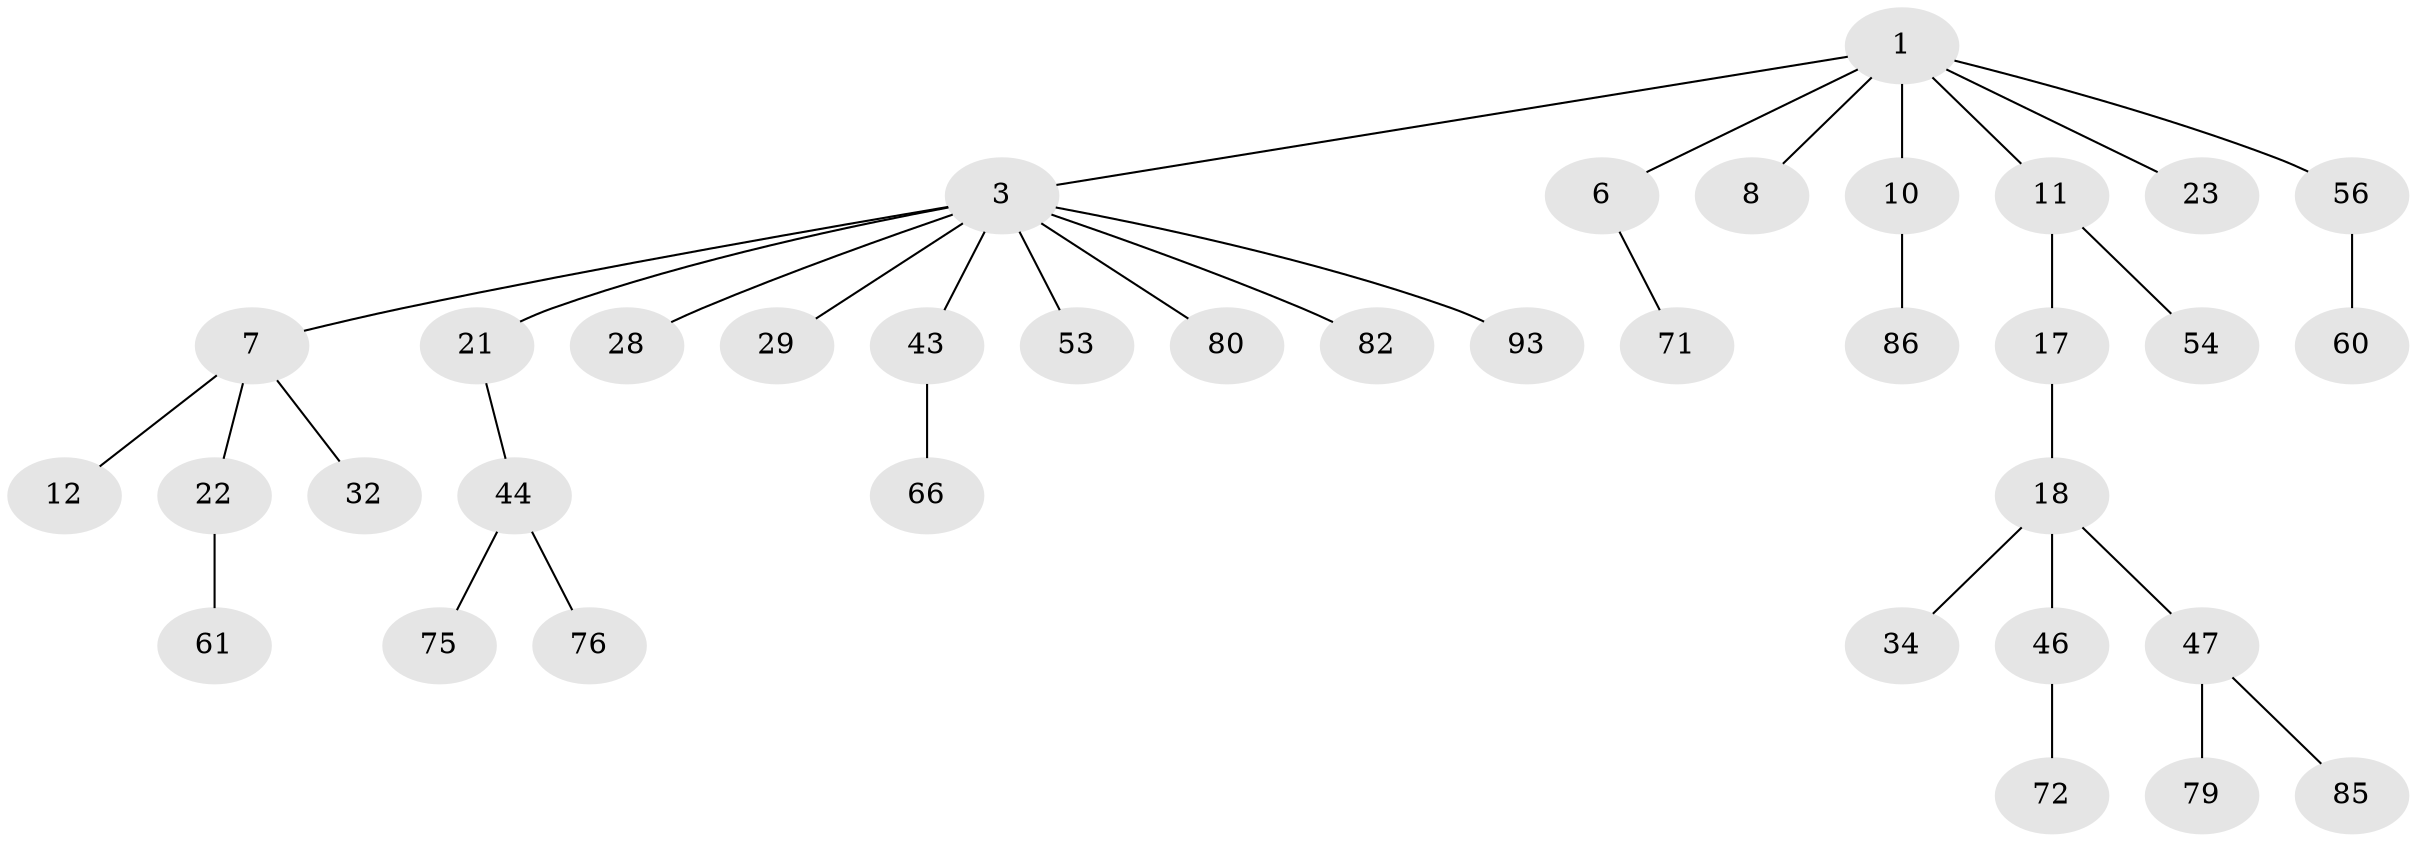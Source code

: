 // original degree distribution, {4: 0.07526881720430108, 5: 0.06451612903225806, 2: 0.25806451612903225, 3: 0.11827956989247312, 1: 0.4838709677419355}
// Generated by graph-tools (version 1.1) at 2025/19/03/04/25 18:19:17]
// undirected, 37 vertices, 36 edges
graph export_dot {
graph [start="1"]
  node [color=gray90,style=filled];
  1 [super="+2"];
  3 [super="+5+4"];
  6 [super="+24+35"];
  7 [super="+30+14"];
  8 [super="+38+36"];
  10;
  11 [super="+15+52"];
  12;
  17 [super="+89+64"];
  18 [super="+19"];
  21 [super="+42+33+49"];
  22 [super="+40+31"];
  23 [super="+26+57+25"];
  28 [super="+62"];
  29;
  32 [super="+78"];
  34;
  43 [super="+63"];
  44 [super="+58"];
  46;
  47 [super="+50"];
  53;
  54 [super="+67"];
  56 [super="+59"];
  60 [super="+84"];
  61;
  66;
  71;
  72;
  75;
  76;
  79 [super="+91"];
  80 [super="+83"];
  82;
  85 [super="+88"];
  86;
  93;
  1 -- 10;
  1 -- 11;
  1 -- 23;
  1 -- 3;
  1 -- 6;
  1 -- 8;
  1 -- 56;
  3 -- 7;
  3 -- 82;
  3 -- 29;
  3 -- 80;
  3 -- 53;
  3 -- 21;
  3 -- 43;
  3 -- 28;
  3 -- 93;
  6 -- 71;
  7 -- 12;
  7 -- 22;
  7 -- 32;
  10 -- 86;
  11 -- 17;
  11 -- 54;
  17 -- 18;
  18 -- 34;
  18 -- 46;
  18 -- 47;
  21 -- 44;
  22 -- 61;
  43 -- 66;
  44 -- 75;
  44 -- 76;
  46 -- 72;
  47 -- 85;
  47 -- 79;
  56 -- 60;
}
